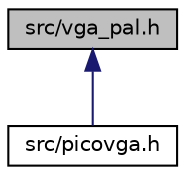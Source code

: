 digraph "src/vga_pal.h"
{
 // LATEX_PDF_SIZE
  edge [fontname="Helvetica",fontsize="10",labelfontname="Helvetica",labelfontsize="10"];
  node [fontname="Helvetica",fontsize="10",shape=record];
  Node1 [label="src/vga_pal.h",height=0.2,width=0.4,color="black", fillcolor="grey75", style="filled", fontcolor="black",tooltip="VGA colors and palettes."];
  Node1 -> Node2 [dir="back",color="midnightblue",fontsize="10",style="solid",fontname="Helvetica"];
  Node2 [label="src/picovga.h",height=0.2,width=0.4,color="black", fillcolor="white", style="filled",URL="$picovga_8h.html",tooltip="Global common definitions."];
}
